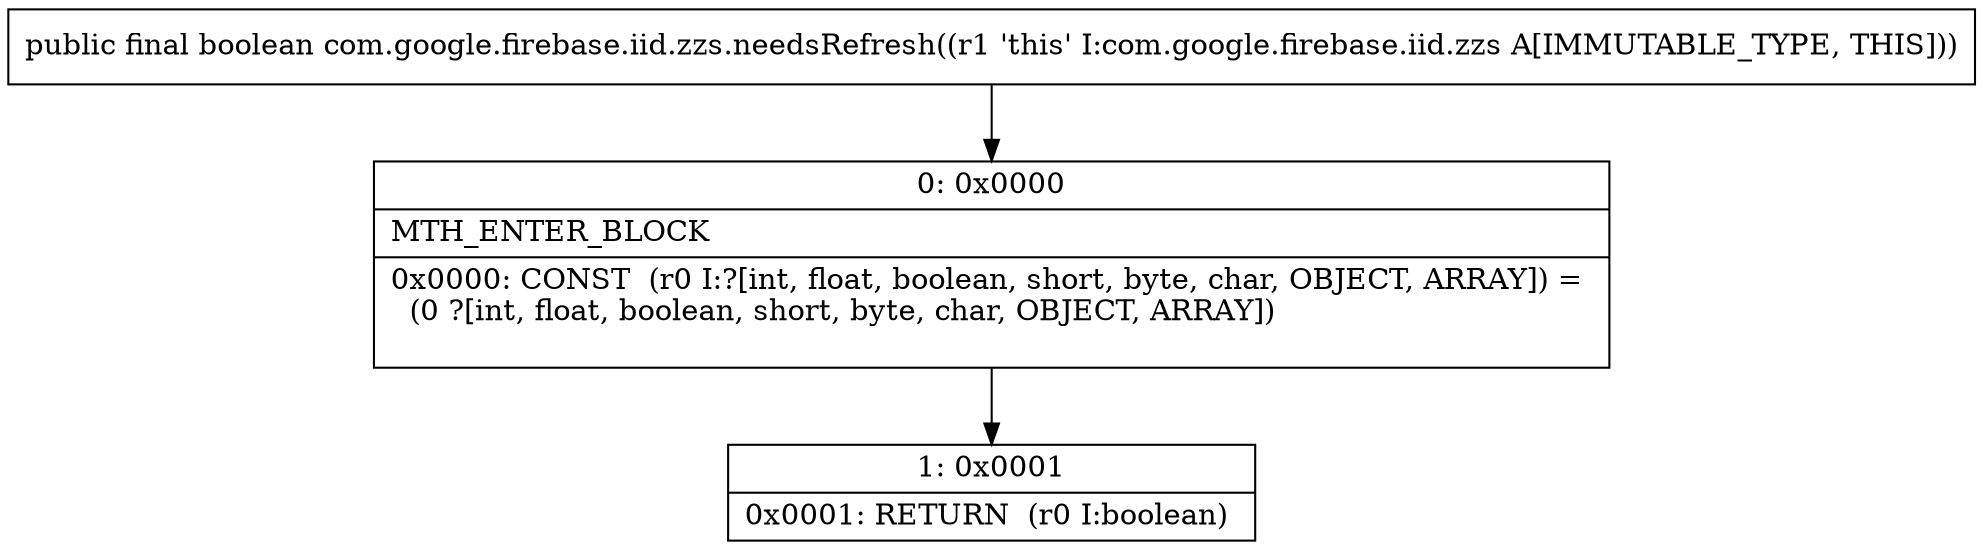 digraph "CFG forcom.google.firebase.iid.zzs.needsRefresh()Z" {
Node_0 [shape=record,label="{0\:\ 0x0000|MTH_ENTER_BLOCK\l|0x0000: CONST  (r0 I:?[int, float, boolean, short, byte, char, OBJECT, ARRAY]) = \l  (0 ?[int, float, boolean, short, byte, char, OBJECT, ARRAY])\l \l}"];
Node_1 [shape=record,label="{1\:\ 0x0001|0x0001: RETURN  (r0 I:boolean) \l}"];
MethodNode[shape=record,label="{public final boolean com.google.firebase.iid.zzs.needsRefresh((r1 'this' I:com.google.firebase.iid.zzs A[IMMUTABLE_TYPE, THIS])) }"];
MethodNode -> Node_0;
Node_0 -> Node_1;
}

